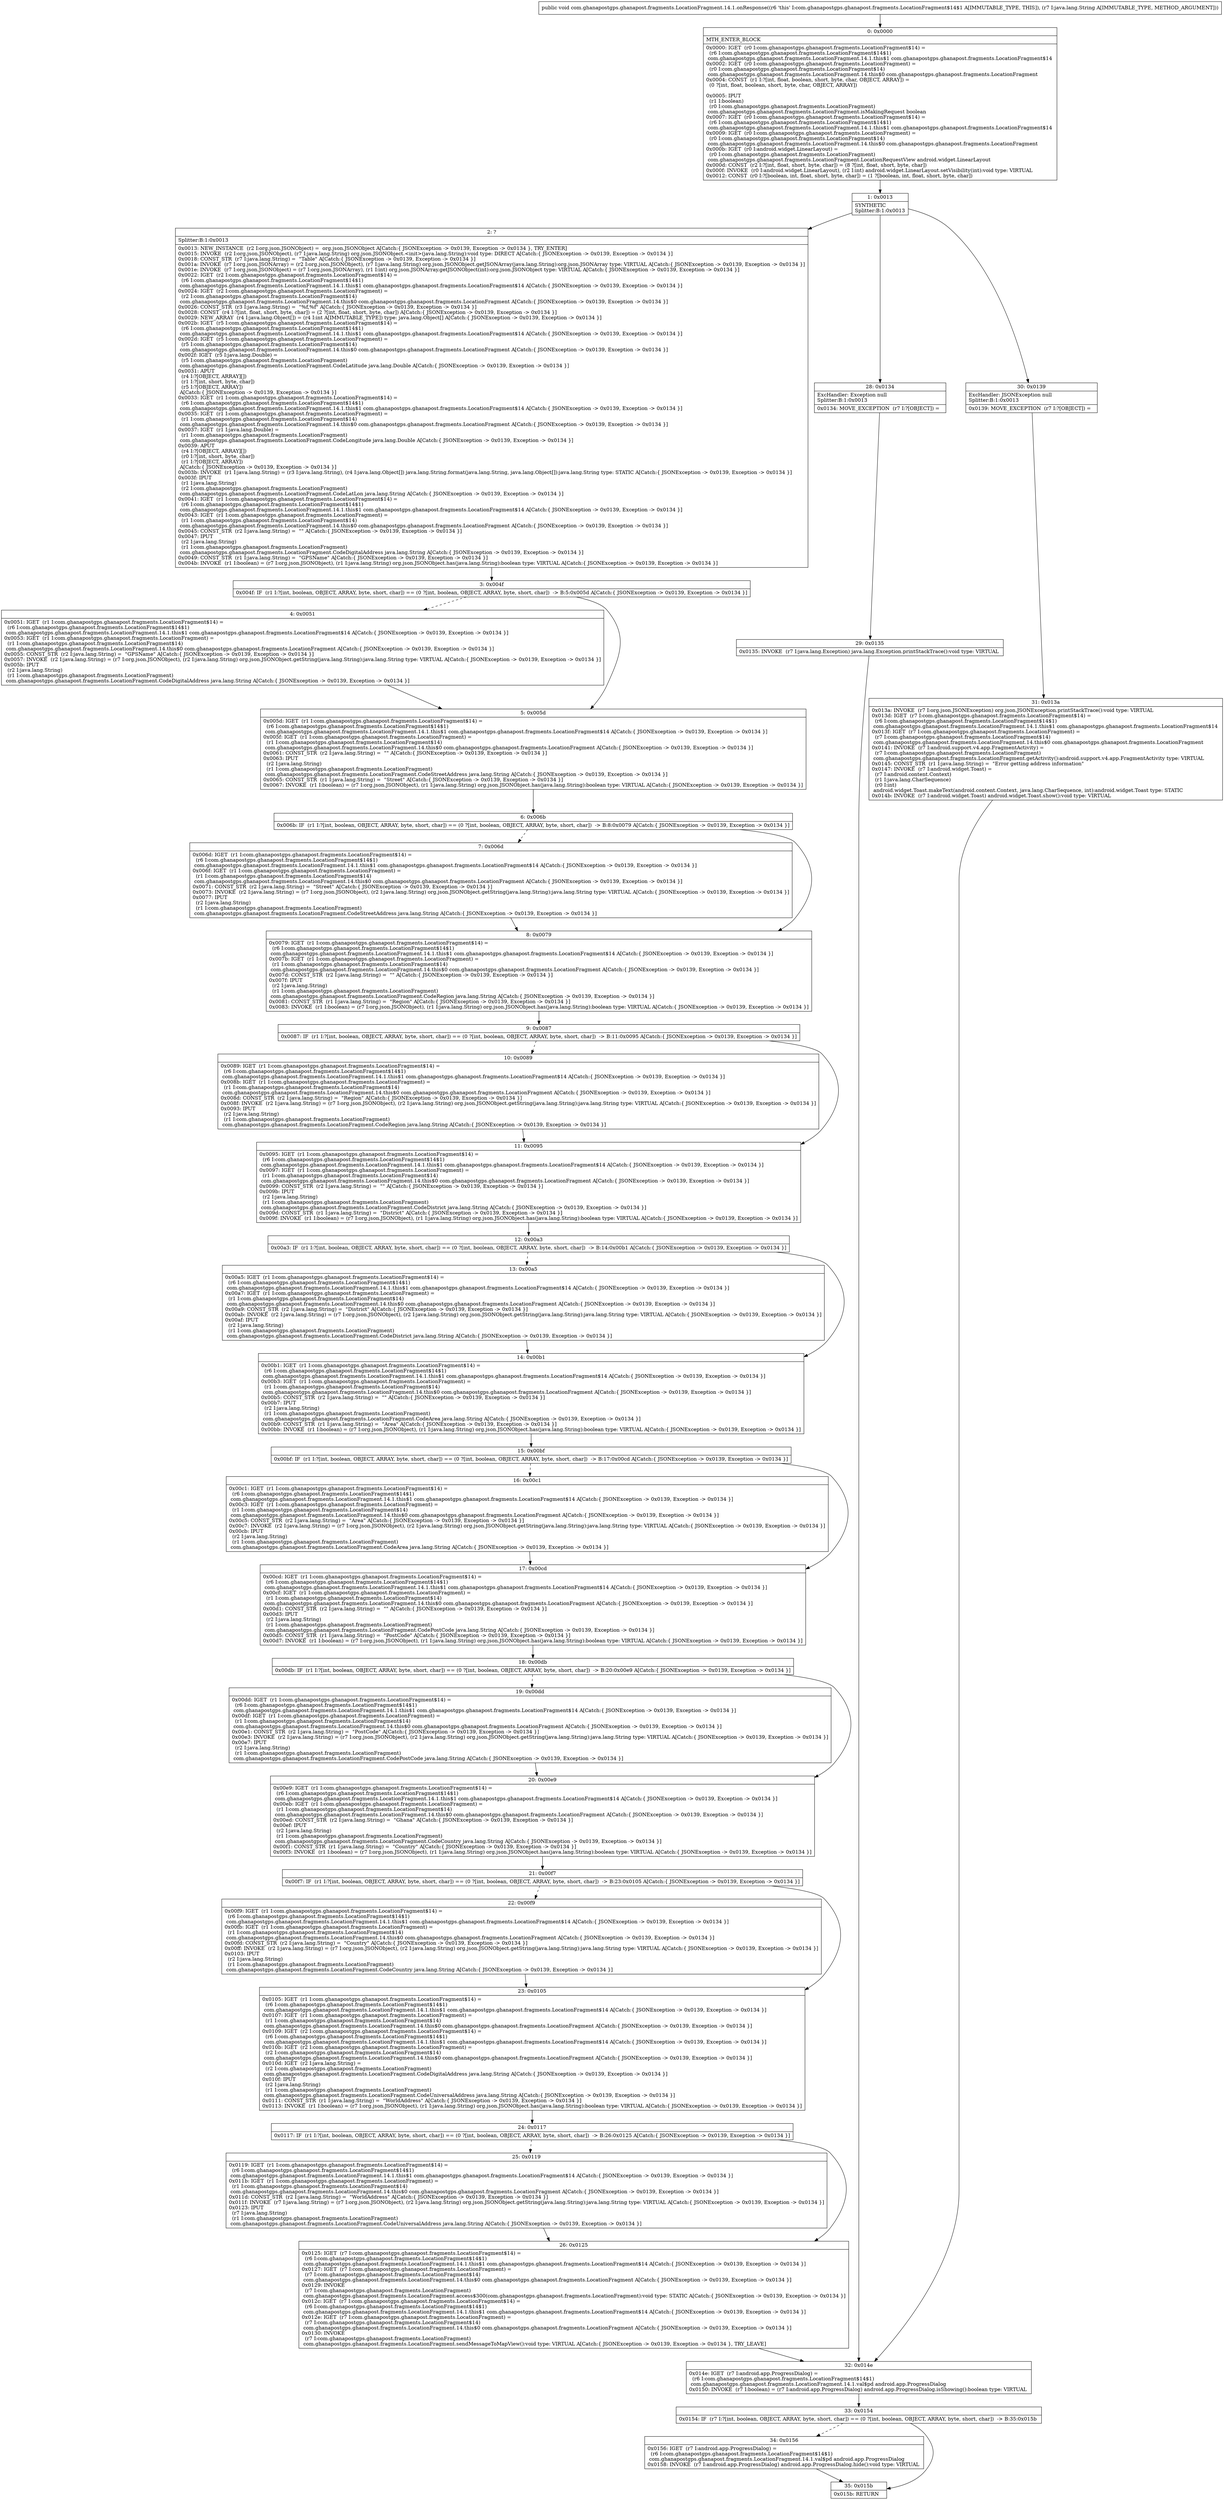 digraph "CFG forcom.ghanapostgps.ghanapost.fragments.LocationFragment.14.1.onResponse(Ljava\/lang\/String;)V" {
Node_0 [shape=record,label="{0\:\ 0x0000|MTH_ENTER_BLOCK\l|0x0000: IGET  (r0 I:com.ghanapostgps.ghanapost.fragments.LocationFragment$14) = \l  (r6 I:com.ghanapostgps.ghanapost.fragments.LocationFragment$14$1)\l com.ghanapostgps.ghanapost.fragments.LocationFragment.14.1.this$1 com.ghanapostgps.ghanapost.fragments.LocationFragment$14 \l0x0002: IGET  (r0 I:com.ghanapostgps.ghanapost.fragments.LocationFragment) = \l  (r0 I:com.ghanapostgps.ghanapost.fragments.LocationFragment$14)\l com.ghanapostgps.ghanapost.fragments.LocationFragment.14.this$0 com.ghanapostgps.ghanapost.fragments.LocationFragment \l0x0004: CONST  (r1 I:?[int, float, boolean, short, byte, char, OBJECT, ARRAY]) = \l  (0 ?[int, float, boolean, short, byte, char, OBJECT, ARRAY])\l \l0x0005: IPUT  \l  (r1 I:boolean)\l  (r0 I:com.ghanapostgps.ghanapost.fragments.LocationFragment)\l com.ghanapostgps.ghanapost.fragments.LocationFragment.isMakingRequest boolean \l0x0007: IGET  (r0 I:com.ghanapostgps.ghanapost.fragments.LocationFragment$14) = \l  (r6 I:com.ghanapostgps.ghanapost.fragments.LocationFragment$14$1)\l com.ghanapostgps.ghanapost.fragments.LocationFragment.14.1.this$1 com.ghanapostgps.ghanapost.fragments.LocationFragment$14 \l0x0009: IGET  (r0 I:com.ghanapostgps.ghanapost.fragments.LocationFragment) = \l  (r0 I:com.ghanapostgps.ghanapost.fragments.LocationFragment$14)\l com.ghanapostgps.ghanapost.fragments.LocationFragment.14.this$0 com.ghanapostgps.ghanapost.fragments.LocationFragment \l0x000b: IGET  (r0 I:android.widget.LinearLayout) = \l  (r0 I:com.ghanapostgps.ghanapost.fragments.LocationFragment)\l com.ghanapostgps.ghanapost.fragments.LocationFragment.LocationRequestView android.widget.LinearLayout \l0x000d: CONST  (r2 I:?[int, float, short, byte, char]) = (8 ?[int, float, short, byte, char]) \l0x000f: INVOKE  (r0 I:android.widget.LinearLayout), (r2 I:int) android.widget.LinearLayout.setVisibility(int):void type: VIRTUAL \l0x0012: CONST  (r0 I:?[boolean, int, float, short, byte, char]) = (1 ?[boolean, int, float, short, byte, char]) \l}"];
Node_1 [shape=record,label="{1\:\ 0x0013|SYNTHETIC\lSplitter:B:1:0x0013\l}"];
Node_2 [shape=record,label="{2\:\ ?|Splitter:B:1:0x0013\l|0x0013: NEW_INSTANCE  (r2 I:org.json.JSONObject) =  org.json.JSONObject A[Catch:\{ JSONException \-\> 0x0139, Exception \-\> 0x0134 \}, TRY_ENTER]\l0x0015: INVOKE  (r2 I:org.json.JSONObject), (r7 I:java.lang.String) org.json.JSONObject.\<init\>(java.lang.String):void type: DIRECT A[Catch:\{ JSONException \-\> 0x0139, Exception \-\> 0x0134 \}]\l0x0018: CONST_STR  (r7 I:java.lang.String) =  \"Table\" A[Catch:\{ JSONException \-\> 0x0139, Exception \-\> 0x0134 \}]\l0x001a: INVOKE  (r7 I:org.json.JSONArray) = (r2 I:org.json.JSONObject), (r7 I:java.lang.String) org.json.JSONObject.getJSONArray(java.lang.String):org.json.JSONArray type: VIRTUAL A[Catch:\{ JSONException \-\> 0x0139, Exception \-\> 0x0134 \}]\l0x001e: INVOKE  (r7 I:org.json.JSONObject) = (r7 I:org.json.JSONArray), (r1 I:int) org.json.JSONArray.getJSONObject(int):org.json.JSONObject type: VIRTUAL A[Catch:\{ JSONException \-\> 0x0139, Exception \-\> 0x0134 \}]\l0x0022: IGET  (r2 I:com.ghanapostgps.ghanapost.fragments.LocationFragment$14) = \l  (r6 I:com.ghanapostgps.ghanapost.fragments.LocationFragment$14$1)\l com.ghanapostgps.ghanapost.fragments.LocationFragment.14.1.this$1 com.ghanapostgps.ghanapost.fragments.LocationFragment$14 A[Catch:\{ JSONException \-\> 0x0139, Exception \-\> 0x0134 \}]\l0x0024: IGET  (r2 I:com.ghanapostgps.ghanapost.fragments.LocationFragment) = \l  (r2 I:com.ghanapostgps.ghanapost.fragments.LocationFragment$14)\l com.ghanapostgps.ghanapost.fragments.LocationFragment.14.this$0 com.ghanapostgps.ghanapost.fragments.LocationFragment A[Catch:\{ JSONException \-\> 0x0139, Exception \-\> 0x0134 \}]\l0x0026: CONST_STR  (r3 I:java.lang.String) =  \"%f,%f\" A[Catch:\{ JSONException \-\> 0x0139, Exception \-\> 0x0134 \}]\l0x0028: CONST  (r4 I:?[int, float, short, byte, char]) = (2 ?[int, float, short, byte, char]) A[Catch:\{ JSONException \-\> 0x0139, Exception \-\> 0x0134 \}]\l0x0029: NEW_ARRAY  (r4 I:java.lang.Object[]) = (r4 I:int A[IMMUTABLE_TYPE]) type: java.lang.Object[] A[Catch:\{ JSONException \-\> 0x0139, Exception \-\> 0x0134 \}]\l0x002b: IGET  (r5 I:com.ghanapostgps.ghanapost.fragments.LocationFragment$14) = \l  (r6 I:com.ghanapostgps.ghanapost.fragments.LocationFragment$14$1)\l com.ghanapostgps.ghanapost.fragments.LocationFragment.14.1.this$1 com.ghanapostgps.ghanapost.fragments.LocationFragment$14 A[Catch:\{ JSONException \-\> 0x0139, Exception \-\> 0x0134 \}]\l0x002d: IGET  (r5 I:com.ghanapostgps.ghanapost.fragments.LocationFragment) = \l  (r5 I:com.ghanapostgps.ghanapost.fragments.LocationFragment$14)\l com.ghanapostgps.ghanapost.fragments.LocationFragment.14.this$0 com.ghanapostgps.ghanapost.fragments.LocationFragment A[Catch:\{ JSONException \-\> 0x0139, Exception \-\> 0x0134 \}]\l0x002f: IGET  (r5 I:java.lang.Double) = \l  (r5 I:com.ghanapostgps.ghanapost.fragments.LocationFragment)\l com.ghanapostgps.ghanapost.fragments.LocationFragment.CodeLatitude java.lang.Double A[Catch:\{ JSONException \-\> 0x0139, Exception \-\> 0x0134 \}]\l0x0031: APUT  \l  (r4 I:?[OBJECT, ARRAY][])\l  (r1 I:?[int, short, byte, char])\l  (r5 I:?[OBJECT, ARRAY])\l A[Catch:\{ JSONException \-\> 0x0139, Exception \-\> 0x0134 \}]\l0x0033: IGET  (r1 I:com.ghanapostgps.ghanapost.fragments.LocationFragment$14) = \l  (r6 I:com.ghanapostgps.ghanapost.fragments.LocationFragment$14$1)\l com.ghanapostgps.ghanapost.fragments.LocationFragment.14.1.this$1 com.ghanapostgps.ghanapost.fragments.LocationFragment$14 A[Catch:\{ JSONException \-\> 0x0139, Exception \-\> 0x0134 \}]\l0x0035: IGET  (r1 I:com.ghanapostgps.ghanapost.fragments.LocationFragment) = \l  (r1 I:com.ghanapostgps.ghanapost.fragments.LocationFragment$14)\l com.ghanapostgps.ghanapost.fragments.LocationFragment.14.this$0 com.ghanapostgps.ghanapost.fragments.LocationFragment A[Catch:\{ JSONException \-\> 0x0139, Exception \-\> 0x0134 \}]\l0x0037: IGET  (r1 I:java.lang.Double) = \l  (r1 I:com.ghanapostgps.ghanapost.fragments.LocationFragment)\l com.ghanapostgps.ghanapost.fragments.LocationFragment.CodeLongitude java.lang.Double A[Catch:\{ JSONException \-\> 0x0139, Exception \-\> 0x0134 \}]\l0x0039: APUT  \l  (r4 I:?[OBJECT, ARRAY][])\l  (r0 I:?[int, short, byte, char])\l  (r1 I:?[OBJECT, ARRAY])\l A[Catch:\{ JSONException \-\> 0x0139, Exception \-\> 0x0134 \}]\l0x003b: INVOKE  (r1 I:java.lang.String) = (r3 I:java.lang.String), (r4 I:java.lang.Object[]) java.lang.String.format(java.lang.String, java.lang.Object[]):java.lang.String type: STATIC A[Catch:\{ JSONException \-\> 0x0139, Exception \-\> 0x0134 \}]\l0x003f: IPUT  \l  (r1 I:java.lang.String)\l  (r2 I:com.ghanapostgps.ghanapost.fragments.LocationFragment)\l com.ghanapostgps.ghanapost.fragments.LocationFragment.CodeLatLon java.lang.String A[Catch:\{ JSONException \-\> 0x0139, Exception \-\> 0x0134 \}]\l0x0041: IGET  (r1 I:com.ghanapostgps.ghanapost.fragments.LocationFragment$14) = \l  (r6 I:com.ghanapostgps.ghanapost.fragments.LocationFragment$14$1)\l com.ghanapostgps.ghanapost.fragments.LocationFragment.14.1.this$1 com.ghanapostgps.ghanapost.fragments.LocationFragment$14 A[Catch:\{ JSONException \-\> 0x0139, Exception \-\> 0x0134 \}]\l0x0043: IGET  (r1 I:com.ghanapostgps.ghanapost.fragments.LocationFragment) = \l  (r1 I:com.ghanapostgps.ghanapost.fragments.LocationFragment$14)\l com.ghanapostgps.ghanapost.fragments.LocationFragment.14.this$0 com.ghanapostgps.ghanapost.fragments.LocationFragment A[Catch:\{ JSONException \-\> 0x0139, Exception \-\> 0x0134 \}]\l0x0045: CONST_STR  (r2 I:java.lang.String) =  \"\" A[Catch:\{ JSONException \-\> 0x0139, Exception \-\> 0x0134 \}]\l0x0047: IPUT  \l  (r2 I:java.lang.String)\l  (r1 I:com.ghanapostgps.ghanapost.fragments.LocationFragment)\l com.ghanapostgps.ghanapost.fragments.LocationFragment.CodeDigitalAddress java.lang.String A[Catch:\{ JSONException \-\> 0x0139, Exception \-\> 0x0134 \}]\l0x0049: CONST_STR  (r1 I:java.lang.String) =  \"GPSName\" A[Catch:\{ JSONException \-\> 0x0139, Exception \-\> 0x0134 \}]\l0x004b: INVOKE  (r1 I:boolean) = (r7 I:org.json.JSONObject), (r1 I:java.lang.String) org.json.JSONObject.has(java.lang.String):boolean type: VIRTUAL A[Catch:\{ JSONException \-\> 0x0139, Exception \-\> 0x0134 \}]\l}"];
Node_3 [shape=record,label="{3\:\ 0x004f|0x004f: IF  (r1 I:?[int, boolean, OBJECT, ARRAY, byte, short, char]) == (0 ?[int, boolean, OBJECT, ARRAY, byte, short, char])  \-\> B:5:0x005d A[Catch:\{ JSONException \-\> 0x0139, Exception \-\> 0x0134 \}]\l}"];
Node_4 [shape=record,label="{4\:\ 0x0051|0x0051: IGET  (r1 I:com.ghanapostgps.ghanapost.fragments.LocationFragment$14) = \l  (r6 I:com.ghanapostgps.ghanapost.fragments.LocationFragment$14$1)\l com.ghanapostgps.ghanapost.fragments.LocationFragment.14.1.this$1 com.ghanapostgps.ghanapost.fragments.LocationFragment$14 A[Catch:\{ JSONException \-\> 0x0139, Exception \-\> 0x0134 \}]\l0x0053: IGET  (r1 I:com.ghanapostgps.ghanapost.fragments.LocationFragment) = \l  (r1 I:com.ghanapostgps.ghanapost.fragments.LocationFragment$14)\l com.ghanapostgps.ghanapost.fragments.LocationFragment.14.this$0 com.ghanapostgps.ghanapost.fragments.LocationFragment A[Catch:\{ JSONException \-\> 0x0139, Exception \-\> 0x0134 \}]\l0x0055: CONST_STR  (r2 I:java.lang.String) =  \"GPSName\" A[Catch:\{ JSONException \-\> 0x0139, Exception \-\> 0x0134 \}]\l0x0057: INVOKE  (r2 I:java.lang.String) = (r7 I:org.json.JSONObject), (r2 I:java.lang.String) org.json.JSONObject.getString(java.lang.String):java.lang.String type: VIRTUAL A[Catch:\{ JSONException \-\> 0x0139, Exception \-\> 0x0134 \}]\l0x005b: IPUT  \l  (r2 I:java.lang.String)\l  (r1 I:com.ghanapostgps.ghanapost.fragments.LocationFragment)\l com.ghanapostgps.ghanapost.fragments.LocationFragment.CodeDigitalAddress java.lang.String A[Catch:\{ JSONException \-\> 0x0139, Exception \-\> 0x0134 \}]\l}"];
Node_5 [shape=record,label="{5\:\ 0x005d|0x005d: IGET  (r1 I:com.ghanapostgps.ghanapost.fragments.LocationFragment$14) = \l  (r6 I:com.ghanapostgps.ghanapost.fragments.LocationFragment$14$1)\l com.ghanapostgps.ghanapost.fragments.LocationFragment.14.1.this$1 com.ghanapostgps.ghanapost.fragments.LocationFragment$14 A[Catch:\{ JSONException \-\> 0x0139, Exception \-\> 0x0134 \}]\l0x005f: IGET  (r1 I:com.ghanapostgps.ghanapost.fragments.LocationFragment) = \l  (r1 I:com.ghanapostgps.ghanapost.fragments.LocationFragment$14)\l com.ghanapostgps.ghanapost.fragments.LocationFragment.14.this$0 com.ghanapostgps.ghanapost.fragments.LocationFragment A[Catch:\{ JSONException \-\> 0x0139, Exception \-\> 0x0134 \}]\l0x0061: CONST_STR  (r2 I:java.lang.String) =  \"\" A[Catch:\{ JSONException \-\> 0x0139, Exception \-\> 0x0134 \}]\l0x0063: IPUT  \l  (r2 I:java.lang.String)\l  (r1 I:com.ghanapostgps.ghanapost.fragments.LocationFragment)\l com.ghanapostgps.ghanapost.fragments.LocationFragment.CodeStreetAddress java.lang.String A[Catch:\{ JSONException \-\> 0x0139, Exception \-\> 0x0134 \}]\l0x0065: CONST_STR  (r1 I:java.lang.String) =  \"Street\" A[Catch:\{ JSONException \-\> 0x0139, Exception \-\> 0x0134 \}]\l0x0067: INVOKE  (r1 I:boolean) = (r7 I:org.json.JSONObject), (r1 I:java.lang.String) org.json.JSONObject.has(java.lang.String):boolean type: VIRTUAL A[Catch:\{ JSONException \-\> 0x0139, Exception \-\> 0x0134 \}]\l}"];
Node_6 [shape=record,label="{6\:\ 0x006b|0x006b: IF  (r1 I:?[int, boolean, OBJECT, ARRAY, byte, short, char]) == (0 ?[int, boolean, OBJECT, ARRAY, byte, short, char])  \-\> B:8:0x0079 A[Catch:\{ JSONException \-\> 0x0139, Exception \-\> 0x0134 \}]\l}"];
Node_7 [shape=record,label="{7\:\ 0x006d|0x006d: IGET  (r1 I:com.ghanapostgps.ghanapost.fragments.LocationFragment$14) = \l  (r6 I:com.ghanapostgps.ghanapost.fragments.LocationFragment$14$1)\l com.ghanapostgps.ghanapost.fragments.LocationFragment.14.1.this$1 com.ghanapostgps.ghanapost.fragments.LocationFragment$14 A[Catch:\{ JSONException \-\> 0x0139, Exception \-\> 0x0134 \}]\l0x006f: IGET  (r1 I:com.ghanapostgps.ghanapost.fragments.LocationFragment) = \l  (r1 I:com.ghanapostgps.ghanapost.fragments.LocationFragment$14)\l com.ghanapostgps.ghanapost.fragments.LocationFragment.14.this$0 com.ghanapostgps.ghanapost.fragments.LocationFragment A[Catch:\{ JSONException \-\> 0x0139, Exception \-\> 0x0134 \}]\l0x0071: CONST_STR  (r2 I:java.lang.String) =  \"Street\" A[Catch:\{ JSONException \-\> 0x0139, Exception \-\> 0x0134 \}]\l0x0073: INVOKE  (r2 I:java.lang.String) = (r7 I:org.json.JSONObject), (r2 I:java.lang.String) org.json.JSONObject.getString(java.lang.String):java.lang.String type: VIRTUAL A[Catch:\{ JSONException \-\> 0x0139, Exception \-\> 0x0134 \}]\l0x0077: IPUT  \l  (r2 I:java.lang.String)\l  (r1 I:com.ghanapostgps.ghanapost.fragments.LocationFragment)\l com.ghanapostgps.ghanapost.fragments.LocationFragment.CodeStreetAddress java.lang.String A[Catch:\{ JSONException \-\> 0x0139, Exception \-\> 0x0134 \}]\l}"];
Node_8 [shape=record,label="{8\:\ 0x0079|0x0079: IGET  (r1 I:com.ghanapostgps.ghanapost.fragments.LocationFragment$14) = \l  (r6 I:com.ghanapostgps.ghanapost.fragments.LocationFragment$14$1)\l com.ghanapostgps.ghanapost.fragments.LocationFragment.14.1.this$1 com.ghanapostgps.ghanapost.fragments.LocationFragment$14 A[Catch:\{ JSONException \-\> 0x0139, Exception \-\> 0x0134 \}]\l0x007b: IGET  (r1 I:com.ghanapostgps.ghanapost.fragments.LocationFragment) = \l  (r1 I:com.ghanapostgps.ghanapost.fragments.LocationFragment$14)\l com.ghanapostgps.ghanapost.fragments.LocationFragment.14.this$0 com.ghanapostgps.ghanapost.fragments.LocationFragment A[Catch:\{ JSONException \-\> 0x0139, Exception \-\> 0x0134 \}]\l0x007d: CONST_STR  (r2 I:java.lang.String) =  \"\" A[Catch:\{ JSONException \-\> 0x0139, Exception \-\> 0x0134 \}]\l0x007f: IPUT  \l  (r2 I:java.lang.String)\l  (r1 I:com.ghanapostgps.ghanapost.fragments.LocationFragment)\l com.ghanapostgps.ghanapost.fragments.LocationFragment.CodeRegion java.lang.String A[Catch:\{ JSONException \-\> 0x0139, Exception \-\> 0x0134 \}]\l0x0081: CONST_STR  (r1 I:java.lang.String) =  \"Region\" A[Catch:\{ JSONException \-\> 0x0139, Exception \-\> 0x0134 \}]\l0x0083: INVOKE  (r1 I:boolean) = (r7 I:org.json.JSONObject), (r1 I:java.lang.String) org.json.JSONObject.has(java.lang.String):boolean type: VIRTUAL A[Catch:\{ JSONException \-\> 0x0139, Exception \-\> 0x0134 \}]\l}"];
Node_9 [shape=record,label="{9\:\ 0x0087|0x0087: IF  (r1 I:?[int, boolean, OBJECT, ARRAY, byte, short, char]) == (0 ?[int, boolean, OBJECT, ARRAY, byte, short, char])  \-\> B:11:0x0095 A[Catch:\{ JSONException \-\> 0x0139, Exception \-\> 0x0134 \}]\l}"];
Node_10 [shape=record,label="{10\:\ 0x0089|0x0089: IGET  (r1 I:com.ghanapostgps.ghanapost.fragments.LocationFragment$14) = \l  (r6 I:com.ghanapostgps.ghanapost.fragments.LocationFragment$14$1)\l com.ghanapostgps.ghanapost.fragments.LocationFragment.14.1.this$1 com.ghanapostgps.ghanapost.fragments.LocationFragment$14 A[Catch:\{ JSONException \-\> 0x0139, Exception \-\> 0x0134 \}]\l0x008b: IGET  (r1 I:com.ghanapostgps.ghanapost.fragments.LocationFragment) = \l  (r1 I:com.ghanapostgps.ghanapost.fragments.LocationFragment$14)\l com.ghanapostgps.ghanapost.fragments.LocationFragment.14.this$0 com.ghanapostgps.ghanapost.fragments.LocationFragment A[Catch:\{ JSONException \-\> 0x0139, Exception \-\> 0x0134 \}]\l0x008d: CONST_STR  (r2 I:java.lang.String) =  \"Region\" A[Catch:\{ JSONException \-\> 0x0139, Exception \-\> 0x0134 \}]\l0x008f: INVOKE  (r2 I:java.lang.String) = (r7 I:org.json.JSONObject), (r2 I:java.lang.String) org.json.JSONObject.getString(java.lang.String):java.lang.String type: VIRTUAL A[Catch:\{ JSONException \-\> 0x0139, Exception \-\> 0x0134 \}]\l0x0093: IPUT  \l  (r2 I:java.lang.String)\l  (r1 I:com.ghanapostgps.ghanapost.fragments.LocationFragment)\l com.ghanapostgps.ghanapost.fragments.LocationFragment.CodeRegion java.lang.String A[Catch:\{ JSONException \-\> 0x0139, Exception \-\> 0x0134 \}]\l}"];
Node_11 [shape=record,label="{11\:\ 0x0095|0x0095: IGET  (r1 I:com.ghanapostgps.ghanapost.fragments.LocationFragment$14) = \l  (r6 I:com.ghanapostgps.ghanapost.fragments.LocationFragment$14$1)\l com.ghanapostgps.ghanapost.fragments.LocationFragment.14.1.this$1 com.ghanapostgps.ghanapost.fragments.LocationFragment$14 A[Catch:\{ JSONException \-\> 0x0139, Exception \-\> 0x0134 \}]\l0x0097: IGET  (r1 I:com.ghanapostgps.ghanapost.fragments.LocationFragment) = \l  (r1 I:com.ghanapostgps.ghanapost.fragments.LocationFragment$14)\l com.ghanapostgps.ghanapost.fragments.LocationFragment.14.this$0 com.ghanapostgps.ghanapost.fragments.LocationFragment A[Catch:\{ JSONException \-\> 0x0139, Exception \-\> 0x0134 \}]\l0x0099: CONST_STR  (r2 I:java.lang.String) =  \"\" A[Catch:\{ JSONException \-\> 0x0139, Exception \-\> 0x0134 \}]\l0x009b: IPUT  \l  (r2 I:java.lang.String)\l  (r1 I:com.ghanapostgps.ghanapost.fragments.LocationFragment)\l com.ghanapostgps.ghanapost.fragments.LocationFragment.CodeDistrict java.lang.String A[Catch:\{ JSONException \-\> 0x0139, Exception \-\> 0x0134 \}]\l0x009d: CONST_STR  (r1 I:java.lang.String) =  \"District\" A[Catch:\{ JSONException \-\> 0x0139, Exception \-\> 0x0134 \}]\l0x009f: INVOKE  (r1 I:boolean) = (r7 I:org.json.JSONObject), (r1 I:java.lang.String) org.json.JSONObject.has(java.lang.String):boolean type: VIRTUAL A[Catch:\{ JSONException \-\> 0x0139, Exception \-\> 0x0134 \}]\l}"];
Node_12 [shape=record,label="{12\:\ 0x00a3|0x00a3: IF  (r1 I:?[int, boolean, OBJECT, ARRAY, byte, short, char]) == (0 ?[int, boolean, OBJECT, ARRAY, byte, short, char])  \-\> B:14:0x00b1 A[Catch:\{ JSONException \-\> 0x0139, Exception \-\> 0x0134 \}]\l}"];
Node_13 [shape=record,label="{13\:\ 0x00a5|0x00a5: IGET  (r1 I:com.ghanapostgps.ghanapost.fragments.LocationFragment$14) = \l  (r6 I:com.ghanapostgps.ghanapost.fragments.LocationFragment$14$1)\l com.ghanapostgps.ghanapost.fragments.LocationFragment.14.1.this$1 com.ghanapostgps.ghanapost.fragments.LocationFragment$14 A[Catch:\{ JSONException \-\> 0x0139, Exception \-\> 0x0134 \}]\l0x00a7: IGET  (r1 I:com.ghanapostgps.ghanapost.fragments.LocationFragment) = \l  (r1 I:com.ghanapostgps.ghanapost.fragments.LocationFragment$14)\l com.ghanapostgps.ghanapost.fragments.LocationFragment.14.this$0 com.ghanapostgps.ghanapost.fragments.LocationFragment A[Catch:\{ JSONException \-\> 0x0139, Exception \-\> 0x0134 \}]\l0x00a9: CONST_STR  (r2 I:java.lang.String) =  \"District\" A[Catch:\{ JSONException \-\> 0x0139, Exception \-\> 0x0134 \}]\l0x00ab: INVOKE  (r2 I:java.lang.String) = (r7 I:org.json.JSONObject), (r2 I:java.lang.String) org.json.JSONObject.getString(java.lang.String):java.lang.String type: VIRTUAL A[Catch:\{ JSONException \-\> 0x0139, Exception \-\> 0x0134 \}]\l0x00af: IPUT  \l  (r2 I:java.lang.String)\l  (r1 I:com.ghanapostgps.ghanapost.fragments.LocationFragment)\l com.ghanapostgps.ghanapost.fragments.LocationFragment.CodeDistrict java.lang.String A[Catch:\{ JSONException \-\> 0x0139, Exception \-\> 0x0134 \}]\l}"];
Node_14 [shape=record,label="{14\:\ 0x00b1|0x00b1: IGET  (r1 I:com.ghanapostgps.ghanapost.fragments.LocationFragment$14) = \l  (r6 I:com.ghanapostgps.ghanapost.fragments.LocationFragment$14$1)\l com.ghanapostgps.ghanapost.fragments.LocationFragment.14.1.this$1 com.ghanapostgps.ghanapost.fragments.LocationFragment$14 A[Catch:\{ JSONException \-\> 0x0139, Exception \-\> 0x0134 \}]\l0x00b3: IGET  (r1 I:com.ghanapostgps.ghanapost.fragments.LocationFragment) = \l  (r1 I:com.ghanapostgps.ghanapost.fragments.LocationFragment$14)\l com.ghanapostgps.ghanapost.fragments.LocationFragment.14.this$0 com.ghanapostgps.ghanapost.fragments.LocationFragment A[Catch:\{ JSONException \-\> 0x0139, Exception \-\> 0x0134 \}]\l0x00b5: CONST_STR  (r2 I:java.lang.String) =  \"\" A[Catch:\{ JSONException \-\> 0x0139, Exception \-\> 0x0134 \}]\l0x00b7: IPUT  \l  (r2 I:java.lang.String)\l  (r1 I:com.ghanapostgps.ghanapost.fragments.LocationFragment)\l com.ghanapostgps.ghanapost.fragments.LocationFragment.CodeArea java.lang.String A[Catch:\{ JSONException \-\> 0x0139, Exception \-\> 0x0134 \}]\l0x00b9: CONST_STR  (r1 I:java.lang.String) =  \"Area\" A[Catch:\{ JSONException \-\> 0x0139, Exception \-\> 0x0134 \}]\l0x00bb: INVOKE  (r1 I:boolean) = (r7 I:org.json.JSONObject), (r1 I:java.lang.String) org.json.JSONObject.has(java.lang.String):boolean type: VIRTUAL A[Catch:\{ JSONException \-\> 0x0139, Exception \-\> 0x0134 \}]\l}"];
Node_15 [shape=record,label="{15\:\ 0x00bf|0x00bf: IF  (r1 I:?[int, boolean, OBJECT, ARRAY, byte, short, char]) == (0 ?[int, boolean, OBJECT, ARRAY, byte, short, char])  \-\> B:17:0x00cd A[Catch:\{ JSONException \-\> 0x0139, Exception \-\> 0x0134 \}]\l}"];
Node_16 [shape=record,label="{16\:\ 0x00c1|0x00c1: IGET  (r1 I:com.ghanapostgps.ghanapost.fragments.LocationFragment$14) = \l  (r6 I:com.ghanapostgps.ghanapost.fragments.LocationFragment$14$1)\l com.ghanapostgps.ghanapost.fragments.LocationFragment.14.1.this$1 com.ghanapostgps.ghanapost.fragments.LocationFragment$14 A[Catch:\{ JSONException \-\> 0x0139, Exception \-\> 0x0134 \}]\l0x00c3: IGET  (r1 I:com.ghanapostgps.ghanapost.fragments.LocationFragment) = \l  (r1 I:com.ghanapostgps.ghanapost.fragments.LocationFragment$14)\l com.ghanapostgps.ghanapost.fragments.LocationFragment.14.this$0 com.ghanapostgps.ghanapost.fragments.LocationFragment A[Catch:\{ JSONException \-\> 0x0139, Exception \-\> 0x0134 \}]\l0x00c5: CONST_STR  (r2 I:java.lang.String) =  \"Area\" A[Catch:\{ JSONException \-\> 0x0139, Exception \-\> 0x0134 \}]\l0x00c7: INVOKE  (r2 I:java.lang.String) = (r7 I:org.json.JSONObject), (r2 I:java.lang.String) org.json.JSONObject.getString(java.lang.String):java.lang.String type: VIRTUAL A[Catch:\{ JSONException \-\> 0x0139, Exception \-\> 0x0134 \}]\l0x00cb: IPUT  \l  (r2 I:java.lang.String)\l  (r1 I:com.ghanapostgps.ghanapost.fragments.LocationFragment)\l com.ghanapostgps.ghanapost.fragments.LocationFragment.CodeArea java.lang.String A[Catch:\{ JSONException \-\> 0x0139, Exception \-\> 0x0134 \}]\l}"];
Node_17 [shape=record,label="{17\:\ 0x00cd|0x00cd: IGET  (r1 I:com.ghanapostgps.ghanapost.fragments.LocationFragment$14) = \l  (r6 I:com.ghanapostgps.ghanapost.fragments.LocationFragment$14$1)\l com.ghanapostgps.ghanapost.fragments.LocationFragment.14.1.this$1 com.ghanapostgps.ghanapost.fragments.LocationFragment$14 A[Catch:\{ JSONException \-\> 0x0139, Exception \-\> 0x0134 \}]\l0x00cf: IGET  (r1 I:com.ghanapostgps.ghanapost.fragments.LocationFragment) = \l  (r1 I:com.ghanapostgps.ghanapost.fragments.LocationFragment$14)\l com.ghanapostgps.ghanapost.fragments.LocationFragment.14.this$0 com.ghanapostgps.ghanapost.fragments.LocationFragment A[Catch:\{ JSONException \-\> 0x0139, Exception \-\> 0x0134 \}]\l0x00d1: CONST_STR  (r2 I:java.lang.String) =  \"\" A[Catch:\{ JSONException \-\> 0x0139, Exception \-\> 0x0134 \}]\l0x00d3: IPUT  \l  (r2 I:java.lang.String)\l  (r1 I:com.ghanapostgps.ghanapost.fragments.LocationFragment)\l com.ghanapostgps.ghanapost.fragments.LocationFragment.CodePostCode java.lang.String A[Catch:\{ JSONException \-\> 0x0139, Exception \-\> 0x0134 \}]\l0x00d5: CONST_STR  (r1 I:java.lang.String) =  \"PostCode\" A[Catch:\{ JSONException \-\> 0x0139, Exception \-\> 0x0134 \}]\l0x00d7: INVOKE  (r1 I:boolean) = (r7 I:org.json.JSONObject), (r1 I:java.lang.String) org.json.JSONObject.has(java.lang.String):boolean type: VIRTUAL A[Catch:\{ JSONException \-\> 0x0139, Exception \-\> 0x0134 \}]\l}"];
Node_18 [shape=record,label="{18\:\ 0x00db|0x00db: IF  (r1 I:?[int, boolean, OBJECT, ARRAY, byte, short, char]) == (0 ?[int, boolean, OBJECT, ARRAY, byte, short, char])  \-\> B:20:0x00e9 A[Catch:\{ JSONException \-\> 0x0139, Exception \-\> 0x0134 \}]\l}"];
Node_19 [shape=record,label="{19\:\ 0x00dd|0x00dd: IGET  (r1 I:com.ghanapostgps.ghanapost.fragments.LocationFragment$14) = \l  (r6 I:com.ghanapostgps.ghanapost.fragments.LocationFragment$14$1)\l com.ghanapostgps.ghanapost.fragments.LocationFragment.14.1.this$1 com.ghanapostgps.ghanapost.fragments.LocationFragment$14 A[Catch:\{ JSONException \-\> 0x0139, Exception \-\> 0x0134 \}]\l0x00df: IGET  (r1 I:com.ghanapostgps.ghanapost.fragments.LocationFragment) = \l  (r1 I:com.ghanapostgps.ghanapost.fragments.LocationFragment$14)\l com.ghanapostgps.ghanapost.fragments.LocationFragment.14.this$0 com.ghanapostgps.ghanapost.fragments.LocationFragment A[Catch:\{ JSONException \-\> 0x0139, Exception \-\> 0x0134 \}]\l0x00e1: CONST_STR  (r2 I:java.lang.String) =  \"PostCode\" A[Catch:\{ JSONException \-\> 0x0139, Exception \-\> 0x0134 \}]\l0x00e3: INVOKE  (r2 I:java.lang.String) = (r7 I:org.json.JSONObject), (r2 I:java.lang.String) org.json.JSONObject.getString(java.lang.String):java.lang.String type: VIRTUAL A[Catch:\{ JSONException \-\> 0x0139, Exception \-\> 0x0134 \}]\l0x00e7: IPUT  \l  (r2 I:java.lang.String)\l  (r1 I:com.ghanapostgps.ghanapost.fragments.LocationFragment)\l com.ghanapostgps.ghanapost.fragments.LocationFragment.CodePostCode java.lang.String A[Catch:\{ JSONException \-\> 0x0139, Exception \-\> 0x0134 \}]\l}"];
Node_20 [shape=record,label="{20\:\ 0x00e9|0x00e9: IGET  (r1 I:com.ghanapostgps.ghanapost.fragments.LocationFragment$14) = \l  (r6 I:com.ghanapostgps.ghanapost.fragments.LocationFragment$14$1)\l com.ghanapostgps.ghanapost.fragments.LocationFragment.14.1.this$1 com.ghanapostgps.ghanapost.fragments.LocationFragment$14 A[Catch:\{ JSONException \-\> 0x0139, Exception \-\> 0x0134 \}]\l0x00eb: IGET  (r1 I:com.ghanapostgps.ghanapost.fragments.LocationFragment) = \l  (r1 I:com.ghanapostgps.ghanapost.fragments.LocationFragment$14)\l com.ghanapostgps.ghanapost.fragments.LocationFragment.14.this$0 com.ghanapostgps.ghanapost.fragments.LocationFragment A[Catch:\{ JSONException \-\> 0x0139, Exception \-\> 0x0134 \}]\l0x00ed: CONST_STR  (r2 I:java.lang.String) =  \"Ghana\" A[Catch:\{ JSONException \-\> 0x0139, Exception \-\> 0x0134 \}]\l0x00ef: IPUT  \l  (r2 I:java.lang.String)\l  (r1 I:com.ghanapostgps.ghanapost.fragments.LocationFragment)\l com.ghanapostgps.ghanapost.fragments.LocationFragment.CodeCountry java.lang.String A[Catch:\{ JSONException \-\> 0x0139, Exception \-\> 0x0134 \}]\l0x00f1: CONST_STR  (r1 I:java.lang.String) =  \"Country\" A[Catch:\{ JSONException \-\> 0x0139, Exception \-\> 0x0134 \}]\l0x00f3: INVOKE  (r1 I:boolean) = (r7 I:org.json.JSONObject), (r1 I:java.lang.String) org.json.JSONObject.has(java.lang.String):boolean type: VIRTUAL A[Catch:\{ JSONException \-\> 0x0139, Exception \-\> 0x0134 \}]\l}"];
Node_21 [shape=record,label="{21\:\ 0x00f7|0x00f7: IF  (r1 I:?[int, boolean, OBJECT, ARRAY, byte, short, char]) == (0 ?[int, boolean, OBJECT, ARRAY, byte, short, char])  \-\> B:23:0x0105 A[Catch:\{ JSONException \-\> 0x0139, Exception \-\> 0x0134 \}]\l}"];
Node_22 [shape=record,label="{22\:\ 0x00f9|0x00f9: IGET  (r1 I:com.ghanapostgps.ghanapost.fragments.LocationFragment$14) = \l  (r6 I:com.ghanapostgps.ghanapost.fragments.LocationFragment$14$1)\l com.ghanapostgps.ghanapost.fragments.LocationFragment.14.1.this$1 com.ghanapostgps.ghanapost.fragments.LocationFragment$14 A[Catch:\{ JSONException \-\> 0x0139, Exception \-\> 0x0134 \}]\l0x00fb: IGET  (r1 I:com.ghanapostgps.ghanapost.fragments.LocationFragment) = \l  (r1 I:com.ghanapostgps.ghanapost.fragments.LocationFragment$14)\l com.ghanapostgps.ghanapost.fragments.LocationFragment.14.this$0 com.ghanapostgps.ghanapost.fragments.LocationFragment A[Catch:\{ JSONException \-\> 0x0139, Exception \-\> 0x0134 \}]\l0x00fd: CONST_STR  (r2 I:java.lang.String) =  \"Country\" A[Catch:\{ JSONException \-\> 0x0139, Exception \-\> 0x0134 \}]\l0x00ff: INVOKE  (r2 I:java.lang.String) = (r7 I:org.json.JSONObject), (r2 I:java.lang.String) org.json.JSONObject.getString(java.lang.String):java.lang.String type: VIRTUAL A[Catch:\{ JSONException \-\> 0x0139, Exception \-\> 0x0134 \}]\l0x0103: IPUT  \l  (r2 I:java.lang.String)\l  (r1 I:com.ghanapostgps.ghanapost.fragments.LocationFragment)\l com.ghanapostgps.ghanapost.fragments.LocationFragment.CodeCountry java.lang.String A[Catch:\{ JSONException \-\> 0x0139, Exception \-\> 0x0134 \}]\l}"];
Node_23 [shape=record,label="{23\:\ 0x0105|0x0105: IGET  (r1 I:com.ghanapostgps.ghanapost.fragments.LocationFragment$14) = \l  (r6 I:com.ghanapostgps.ghanapost.fragments.LocationFragment$14$1)\l com.ghanapostgps.ghanapost.fragments.LocationFragment.14.1.this$1 com.ghanapostgps.ghanapost.fragments.LocationFragment$14 A[Catch:\{ JSONException \-\> 0x0139, Exception \-\> 0x0134 \}]\l0x0107: IGET  (r1 I:com.ghanapostgps.ghanapost.fragments.LocationFragment) = \l  (r1 I:com.ghanapostgps.ghanapost.fragments.LocationFragment$14)\l com.ghanapostgps.ghanapost.fragments.LocationFragment.14.this$0 com.ghanapostgps.ghanapost.fragments.LocationFragment A[Catch:\{ JSONException \-\> 0x0139, Exception \-\> 0x0134 \}]\l0x0109: IGET  (r2 I:com.ghanapostgps.ghanapost.fragments.LocationFragment$14) = \l  (r6 I:com.ghanapostgps.ghanapost.fragments.LocationFragment$14$1)\l com.ghanapostgps.ghanapost.fragments.LocationFragment.14.1.this$1 com.ghanapostgps.ghanapost.fragments.LocationFragment$14 A[Catch:\{ JSONException \-\> 0x0139, Exception \-\> 0x0134 \}]\l0x010b: IGET  (r2 I:com.ghanapostgps.ghanapost.fragments.LocationFragment) = \l  (r2 I:com.ghanapostgps.ghanapost.fragments.LocationFragment$14)\l com.ghanapostgps.ghanapost.fragments.LocationFragment.14.this$0 com.ghanapostgps.ghanapost.fragments.LocationFragment A[Catch:\{ JSONException \-\> 0x0139, Exception \-\> 0x0134 \}]\l0x010d: IGET  (r2 I:java.lang.String) = \l  (r2 I:com.ghanapostgps.ghanapost.fragments.LocationFragment)\l com.ghanapostgps.ghanapost.fragments.LocationFragment.CodeDigitalAddress java.lang.String A[Catch:\{ JSONException \-\> 0x0139, Exception \-\> 0x0134 \}]\l0x010f: IPUT  \l  (r2 I:java.lang.String)\l  (r1 I:com.ghanapostgps.ghanapost.fragments.LocationFragment)\l com.ghanapostgps.ghanapost.fragments.LocationFragment.CodeUniversalAddress java.lang.String A[Catch:\{ JSONException \-\> 0x0139, Exception \-\> 0x0134 \}]\l0x0111: CONST_STR  (r1 I:java.lang.String) =  \"WorldAddress\" A[Catch:\{ JSONException \-\> 0x0139, Exception \-\> 0x0134 \}]\l0x0113: INVOKE  (r1 I:boolean) = (r7 I:org.json.JSONObject), (r1 I:java.lang.String) org.json.JSONObject.has(java.lang.String):boolean type: VIRTUAL A[Catch:\{ JSONException \-\> 0x0139, Exception \-\> 0x0134 \}]\l}"];
Node_24 [shape=record,label="{24\:\ 0x0117|0x0117: IF  (r1 I:?[int, boolean, OBJECT, ARRAY, byte, short, char]) == (0 ?[int, boolean, OBJECT, ARRAY, byte, short, char])  \-\> B:26:0x0125 A[Catch:\{ JSONException \-\> 0x0139, Exception \-\> 0x0134 \}]\l}"];
Node_25 [shape=record,label="{25\:\ 0x0119|0x0119: IGET  (r1 I:com.ghanapostgps.ghanapost.fragments.LocationFragment$14) = \l  (r6 I:com.ghanapostgps.ghanapost.fragments.LocationFragment$14$1)\l com.ghanapostgps.ghanapost.fragments.LocationFragment.14.1.this$1 com.ghanapostgps.ghanapost.fragments.LocationFragment$14 A[Catch:\{ JSONException \-\> 0x0139, Exception \-\> 0x0134 \}]\l0x011b: IGET  (r1 I:com.ghanapostgps.ghanapost.fragments.LocationFragment) = \l  (r1 I:com.ghanapostgps.ghanapost.fragments.LocationFragment$14)\l com.ghanapostgps.ghanapost.fragments.LocationFragment.14.this$0 com.ghanapostgps.ghanapost.fragments.LocationFragment A[Catch:\{ JSONException \-\> 0x0139, Exception \-\> 0x0134 \}]\l0x011d: CONST_STR  (r2 I:java.lang.String) =  \"WorldAddress\" A[Catch:\{ JSONException \-\> 0x0139, Exception \-\> 0x0134 \}]\l0x011f: INVOKE  (r7 I:java.lang.String) = (r7 I:org.json.JSONObject), (r2 I:java.lang.String) org.json.JSONObject.getString(java.lang.String):java.lang.String type: VIRTUAL A[Catch:\{ JSONException \-\> 0x0139, Exception \-\> 0x0134 \}]\l0x0123: IPUT  \l  (r7 I:java.lang.String)\l  (r1 I:com.ghanapostgps.ghanapost.fragments.LocationFragment)\l com.ghanapostgps.ghanapost.fragments.LocationFragment.CodeUniversalAddress java.lang.String A[Catch:\{ JSONException \-\> 0x0139, Exception \-\> 0x0134 \}]\l}"];
Node_26 [shape=record,label="{26\:\ 0x0125|0x0125: IGET  (r7 I:com.ghanapostgps.ghanapost.fragments.LocationFragment$14) = \l  (r6 I:com.ghanapostgps.ghanapost.fragments.LocationFragment$14$1)\l com.ghanapostgps.ghanapost.fragments.LocationFragment.14.1.this$1 com.ghanapostgps.ghanapost.fragments.LocationFragment$14 A[Catch:\{ JSONException \-\> 0x0139, Exception \-\> 0x0134 \}]\l0x0127: IGET  (r7 I:com.ghanapostgps.ghanapost.fragments.LocationFragment) = \l  (r7 I:com.ghanapostgps.ghanapost.fragments.LocationFragment$14)\l com.ghanapostgps.ghanapost.fragments.LocationFragment.14.this$0 com.ghanapostgps.ghanapost.fragments.LocationFragment A[Catch:\{ JSONException \-\> 0x0139, Exception \-\> 0x0134 \}]\l0x0129: INVOKE  \l  (r7 I:com.ghanapostgps.ghanapost.fragments.LocationFragment)\l com.ghanapostgps.ghanapost.fragments.LocationFragment.access$300(com.ghanapostgps.ghanapost.fragments.LocationFragment):void type: STATIC A[Catch:\{ JSONException \-\> 0x0139, Exception \-\> 0x0134 \}]\l0x012c: IGET  (r7 I:com.ghanapostgps.ghanapost.fragments.LocationFragment$14) = \l  (r6 I:com.ghanapostgps.ghanapost.fragments.LocationFragment$14$1)\l com.ghanapostgps.ghanapost.fragments.LocationFragment.14.1.this$1 com.ghanapostgps.ghanapost.fragments.LocationFragment$14 A[Catch:\{ JSONException \-\> 0x0139, Exception \-\> 0x0134 \}]\l0x012e: IGET  (r7 I:com.ghanapostgps.ghanapost.fragments.LocationFragment) = \l  (r7 I:com.ghanapostgps.ghanapost.fragments.LocationFragment$14)\l com.ghanapostgps.ghanapost.fragments.LocationFragment.14.this$0 com.ghanapostgps.ghanapost.fragments.LocationFragment A[Catch:\{ JSONException \-\> 0x0139, Exception \-\> 0x0134 \}]\l0x0130: INVOKE  \l  (r7 I:com.ghanapostgps.ghanapost.fragments.LocationFragment)\l com.ghanapostgps.ghanapost.fragments.LocationFragment.sendMessageToMapView():void type: VIRTUAL A[Catch:\{ JSONException \-\> 0x0139, Exception \-\> 0x0134 \}, TRY_LEAVE]\l}"];
Node_28 [shape=record,label="{28\:\ 0x0134|ExcHandler: Exception null\lSplitter:B:1:0x0013\l|0x0134: MOVE_EXCEPTION  (r7 I:?[OBJECT]) =  \l}"];
Node_29 [shape=record,label="{29\:\ 0x0135|0x0135: INVOKE  (r7 I:java.lang.Exception) java.lang.Exception.printStackTrace():void type: VIRTUAL \l}"];
Node_30 [shape=record,label="{30\:\ 0x0139|ExcHandler: JSONException null\lSplitter:B:1:0x0013\l|0x0139: MOVE_EXCEPTION  (r7 I:?[OBJECT]) =  \l}"];
Node_31 [shape=record,label="{31\:\ 0x013a|0x013a: INVOKE  (r7 I:org.json.JSONException) org.json.JSONException.printStackTrace():void type: VIRTUAL \l0x013d: IGET  (r7 I:com.ghanapostgps.ghanapost.fragments.LocationFragment$14) = \l  (r6 I:com.ghanapostgps.ghanapost.fragments.LocationFragment$14$1)\l com.ghanapostgps.ghanapost.fragments.LocationFragment.14.1.this$1 com.ghanapostgps.ghanapost.fragments.LocationFragment$14 \l0x013f: IGET  (r7 I:com.ghanapostgps.ghanapost.fragments.LocationFragment) = \l  (r7 I:com.ghanapostgps.ghanapost.fragments.LocationFragment$14)\l com.ghanapostgps.ghanapost.fragments.LocationFragment.14.this$0 com.ghanapostgps.ghanapost.fragments.LocationFragment \l0x0141: INVOKE  (r7 I:android.support.v4.app.FragmentActivity) = \l  (r7 I:com.ghanapostgps.ghanapost.fragments.LocationFragment)\l com.ghanapostgps.ghanapost.fragments.LocationFragment.getActivity():android.support.v4.app.FragmentActivity type: VIRTUAL \l0x0145: CONST_STR  (r1 I:java.lang.String) =  \"Error getting address information\" \l0x0147: INVOKE  (r7 I:android.widget.Toast) = \l  (r7 I:android.content.Context)\l  (r1 I:java.lang.CharSequence)\l  (r0 I:int)\l android.widget.Toast.makeText(android.content.Context, java.lang.CharSequence, int):android.widget.Toast type: STATIC \l0x014b: INVOKE  (r7 I:android.widget.Toast) android.widget.Toast.show():void type: VIRTUAL \l}"];
Node_32 [shape=record,label="{32\:\ 0x014e|0x014e: IGET  (r7 I:android.app.ProgressDialog) = \l  (r6 I:com.ghanapostgps.ghanapost.fragments.LocationFragment$14$1)\l com.ghanapostgps.ghanapost.fragments.LocationFragment.14.1.val$pd android.app.ProgressDialog \l0x0150: INVOKE  (r7 I:boolean) = (r7 I:android.app.ProgressDialog) android.app.ProgressDialog.isShowing():boolean type: VIRTUAL \l}"];
Node_33 [shape=record,label="{33\:\ 0x0154|0x0154: IF  (r7 I:?[int, boolean, OBJECT, ARRAY, byte, short, char]) == (0 ?[int, boolean, OBJECT, ARRAY, byte, short, char])  \-\> B:35:0x015b \l}"];
Node_34 [shape=record,label="{34\:\ 0x0156|0x0156: IGET  (r7 I:android.app.ProgressDialog) = \l  (r6 I:com.ghanapostgps.ghanapost.fragments.LocationFragment$14$1)\l com.ghanapostgps.ghanapost.fragments.LocationFragment.14.1.val$pd android.app.ProgressDialog \l0x0158: INVOKE  (r7 I:android.app.ProgressDialog) android.app.ProgressDialog.hide():void type: VIRTUAL \l}"];
Node_35 [shape=record,label="{35\:\ 0x015b|0x015b: RETURN   \l}"];
MethodNode[shape=record,label="{public void com.ghanapostgps.ghanapost.fragments.LocationFragment.14.1.onResponse((r6 'this' I:com.ghanapostgps.ghanapost.fragments.LocationFragment$14$1 A[IMMUTABLE_TYPE, THIS]), (r7 I:java.lang.String A[IMMUTABLE_TYPE, METHOD_ARGUMENT])) }"];
MethodNode -> Node_0;
Node_0 -> Node_1;
Node_1 -> Node_2;
Node_1 -> Node_30;
Node_1 -> Node_28;
Node_2 -> Node_3;
Node_3 -> Node_4[style=dashed];
Node_3 -> Node_5;
Node_4 -> Node_5;
Node_5 -> Node_6;
Node_6 -> Node_7[style=dashed];
Node_6 -> Node_8;
Node_7 -> Node_8;
Node_8 -> Node_9;
Node_9 -> Node_10[style=dashed];
Node_9 -> Node_11;
Node_10 -> Node_11;
Node_11 -> Node_12;
Node_12 -> Node_13[style=dashed];
Node_12 -> Node_14;
Node_13 -> Node_14;
Node_14 -> Node_15;
Node_15 -> Node_16[style=dashed];
Node_15 -> Node_17;
Node_16 -> Node_17;
Node_17 -> Node_18;
Node_18 -> Node_19[style=dashed];
Node_18 -> Node_20;
Node_19 -> Node_20;
Node_20 -> Node_21;
Node_21 -> Node_22[style=dashed];
Node_21 -> Node_23;
Node_22 -> Node_23;
Node_23 -> Node_24;
Node_24 -> Node_25[style=dashed];
Node_24 -> Node_26;
Node_25 -> Node_26;
Node_26 -> Node_32;
Node_28 -> Node_29;
Node_29 -> Node_32;
Node_30 -> Node_31;
Node_31 -> Node_32;
Node_32 -> Node_33;
Node_33 -> Node_34[style=dashed];
Node_33 -> Node_35;
Node_34 -> Node_35;
}

